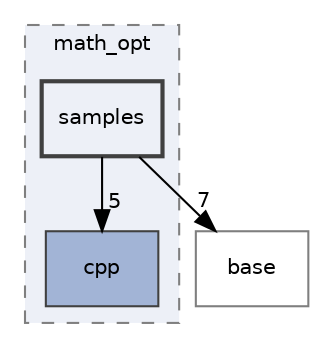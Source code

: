 digraph "samples"
{
 // LATEX_PDF_SIZE
  edge [fontname="Helvetica",fontsize="10",labelfontname="Helvetica",labelfontsize="10"];
  node [fontname="Helvetica",fontsize="10",shape=record];
  compound=true
  subgraph clusterdir_1defc00030ff81d309105e053121082f {
    graph [ bgcolor="#edf0f7", pencolor="grey50", style="filled,dashed,", label="math_opt", fontname="Helvetica", fontsize="10", URL="dir_1defc00030ff81d309105e053121082f.html"]
  dir_dd5645fbbabcdccb47d1d6db92f0f35b [shape=box, label="cpp", style="filled,", fillcolor="#a2b4d6", color="grey25", URL="dir_dd5645fbbabcdccb47d1d6db92f0f35b.html"];
  dir_78fcc6012c6d52c0cff71d4892279593 [shape=box, label="samples", style="filled,bold,", fillcolor="#edf0f7", color="grey25", URL="dir_78fcc6012c6d52c0cff71d4892279593.html"];
  }
  dir_8f9dc966244f4c6e9b2fa0dee1e4ef1a [shape=box, label="base", style="", fillcolor="#edf0f7", color="grey50", URL="dir_8f9dc966244f4c6e9b2fa0dee1e4ef1a.html"];
  dir_78fcc6012c6d52c0cff71d4892279593->dir_8f9dc966244f4c6e9b2fa0dee1e4ef1a [headlabel="7", labeldistance=1.5 headhref="dir_000032_000002.html"];
  dir_78fcc6012c6d52c0cff71d4892279593->dir_dd5645fbbabcdccb47d1d6db92f0f35b [headlabel="5", labeldistance=1.5 headhref="dir_000032_000008.html"];
}
